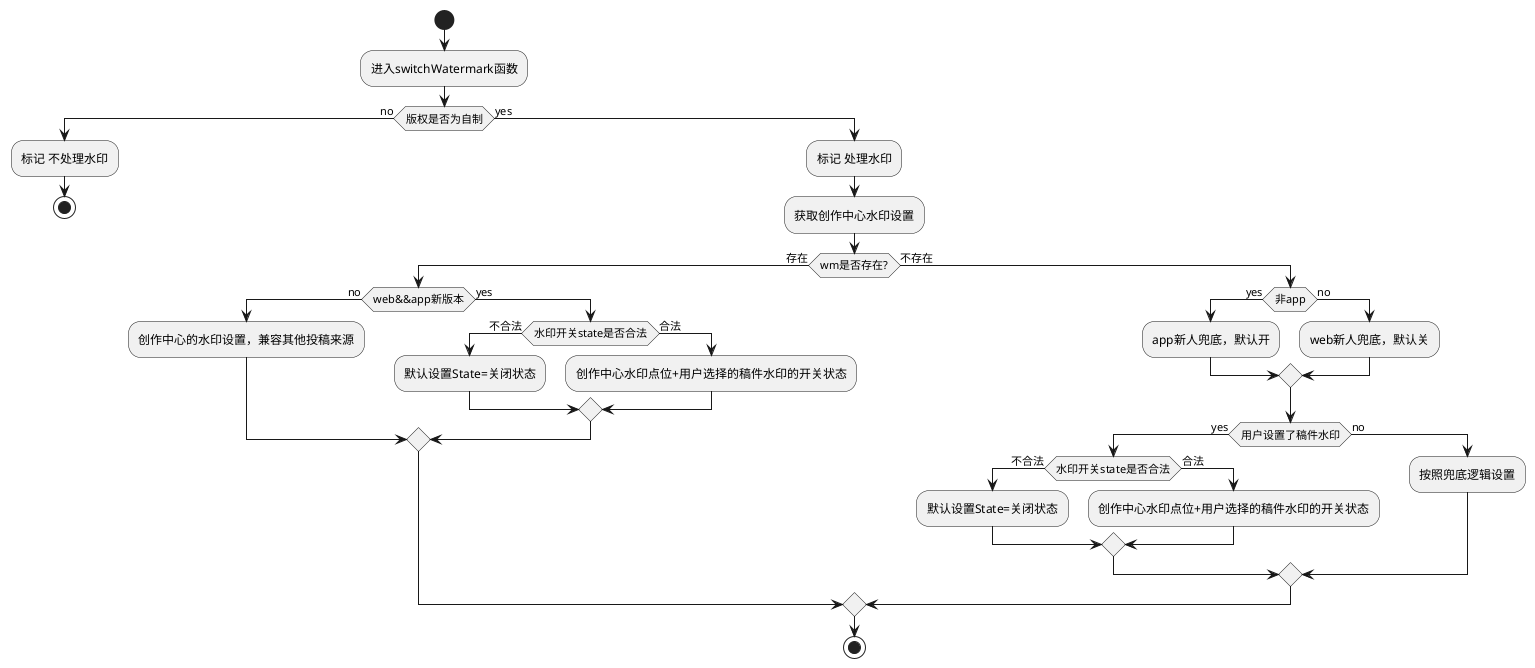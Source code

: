 @startuml
start
:进入switchWatermark函数;

if (版权是否为自制) then (no)
  :标记 不处理水印;
  stop
else (yes)
  :标记 处理水印;
  :获取创作中心水印设置;
  if (wm是否存在?) then (存在)
    if (web&&app新版本) then (no)
      :创作中心的水印设置，兼容其他投稿来源;
    else (yes)
      if (水印开关state是否合法) then (不合法)
        :默认设置State=关闭状态;
      else (合法)
        :创作中心水印点位+用户选择的稿件水印的开关状态;
      endif
    endif
  else (不存在)
    if (非app) then (yes)
      :app新人兜底，默认开;
    else (no)
      :web新人兜底，默认关;
    endif
    if (用户设置了稿件水印) then (yes)
      if (水印开关state是否合法) then (不合法)
        :默认设置State=关闭状态;
      else (合法)
        :创作中心水印点位+用户选择的稿件水印的开关状态;
      endif
    else (no)
        :按照兜底逻辑设置;
    endif
  endif
 stop
@enduml